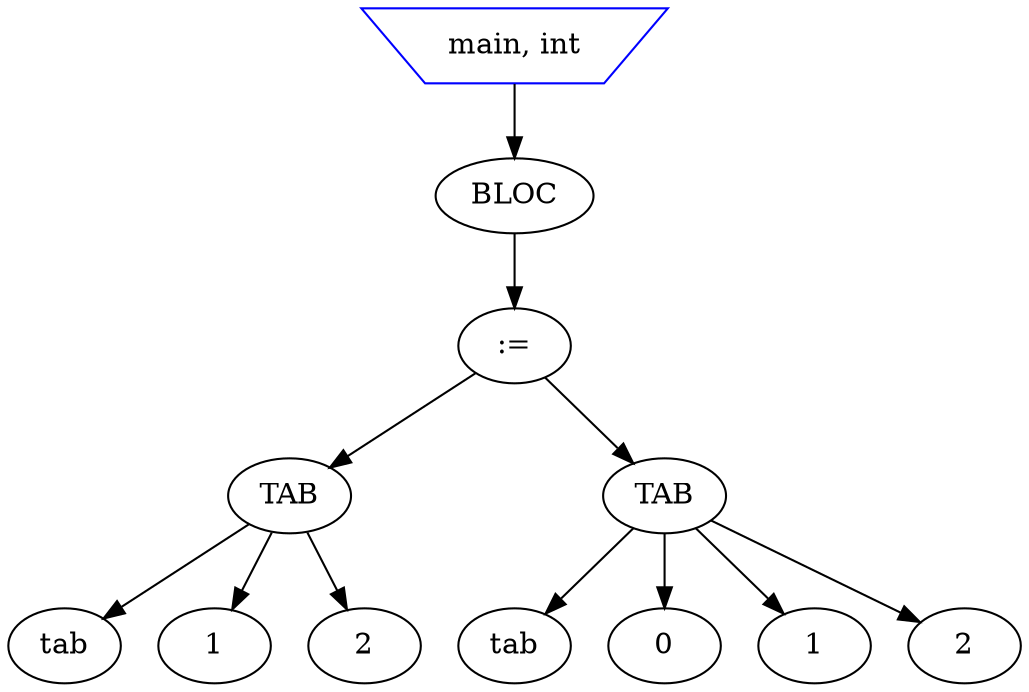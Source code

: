 digraph mon_programme {
node_45B214FF8C4FA92F [label="main, int" shape=invtrapezium color=blue];
node_946B312108B9B304 [label="BLOC"];
node_FB6A05981E7B7AAB [label=":="];
node_606229321EBC1B0A [label="TAB"];
node_9747CDFEB69204EF [label="tab"];
node_606229321EBC1B0A -> node_9747CDFEB69204EF
node_5416D49F24B40CE7 [label="1"];
node_606229321EBC1B0A -> node_5416D49F24B40CE7
node_C2EFFDDB37D4BB3F [label="2"];
node_606229321EBC1B0A -> node_C2EFFDDB37D4BB3F
node_FB6A05981E7B7AAB -> node_606229321EBC1B0A
node_246D8FCA38E34CA7 [label="TAB"];
node_586E5499B6D62052 [label="tab"];
node_246D8FCA38E34CA7 -> node_586E5499B6D62052
node_EBFCAC6E45181CF0 [label="0"];
node_246D8FCA38E34CA7 -> node_EBFCAC6E45181CF0
node_75EA9734D0AF0014 [label="1"];
node_246D8FCA38E34CA7 -> node_75EA9734D0AF0014
node_2106D641B59D18D6 [label="2"];
node_246D8FCA38E34CA7 -> node_2106D641B59D18D6
node_FB6A05981E7B7AAB -> node_246D8FCA38E34CA7
node_946B312108B9B304 -> node_FB6A05981E7B7AAB
node_45B214FF8C4FA92F -> node_946B312108B9B304
}
